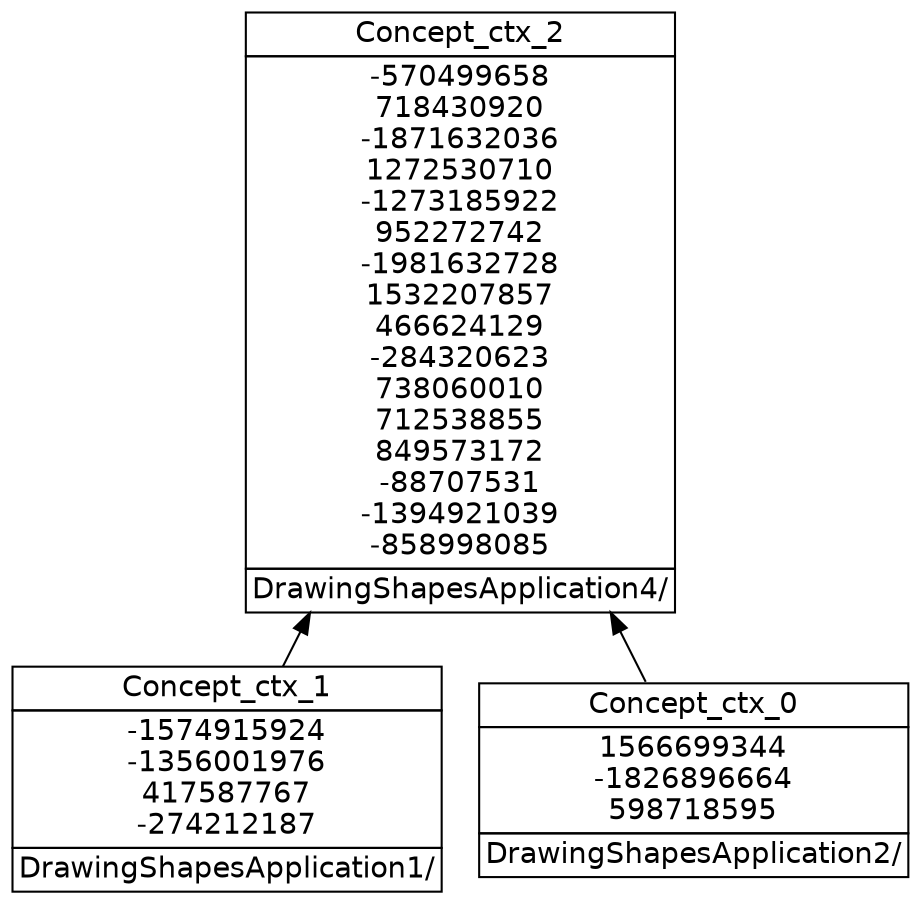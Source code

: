 digraph G { 
	rankdir=BT;
	margin=0;
	node [margin="0.03,0.03",fontname="DejaVu Sans"];
	ranksep=0.3;
	nodesep=0.2;
//graph[label="name:ctx,concept number:3,object number:3,attribute number:23"
1 [shape=none,label=<<table border="0" cellborder="1" cellspacing="0" port="p"><tr><td>Concept_ctx_1</td></tr><tr><td>-1574915924<br/>-1356001976<br/>417587767<br/>-274212187<br/></td></tr><tr><td>DrawingShapesApplication1/<br/></td></tr></table>>];
2 [shape=none,label=<<table border="0" cellborder="1" cellspacing="0" port="p"><tr><td>Concept_ctx_0</td></tr><tr><td>1566699344<br/>-1826896664<br/>598718595<br/></td></tr><tr><td>DrawingShapesApplication2/<br/></td></tr></table>>];
0 [shape=none,label=<<table border="0" cellborder="1" cellspacing="0" port="p"><tr><td>Concept_ctx_2</td></tr><tr><td>-570499658<br/>718430920<br/>-1871632036<br/>1272530710<br/>-1273185922<br/>952272742<br/>-1981632728<br/>1532207857<br/>466624129<br/>-284320623<br/>738060010<br/>712538855<br/>849573172<br/>-88707531<br/>-1394921039<br/>-858998085<br/></td></tr><tr><td>DrawingShapesApplication4/<br/></td></tr></table>>];
	1:p -> 0:p
	2:p -> 0:p
}